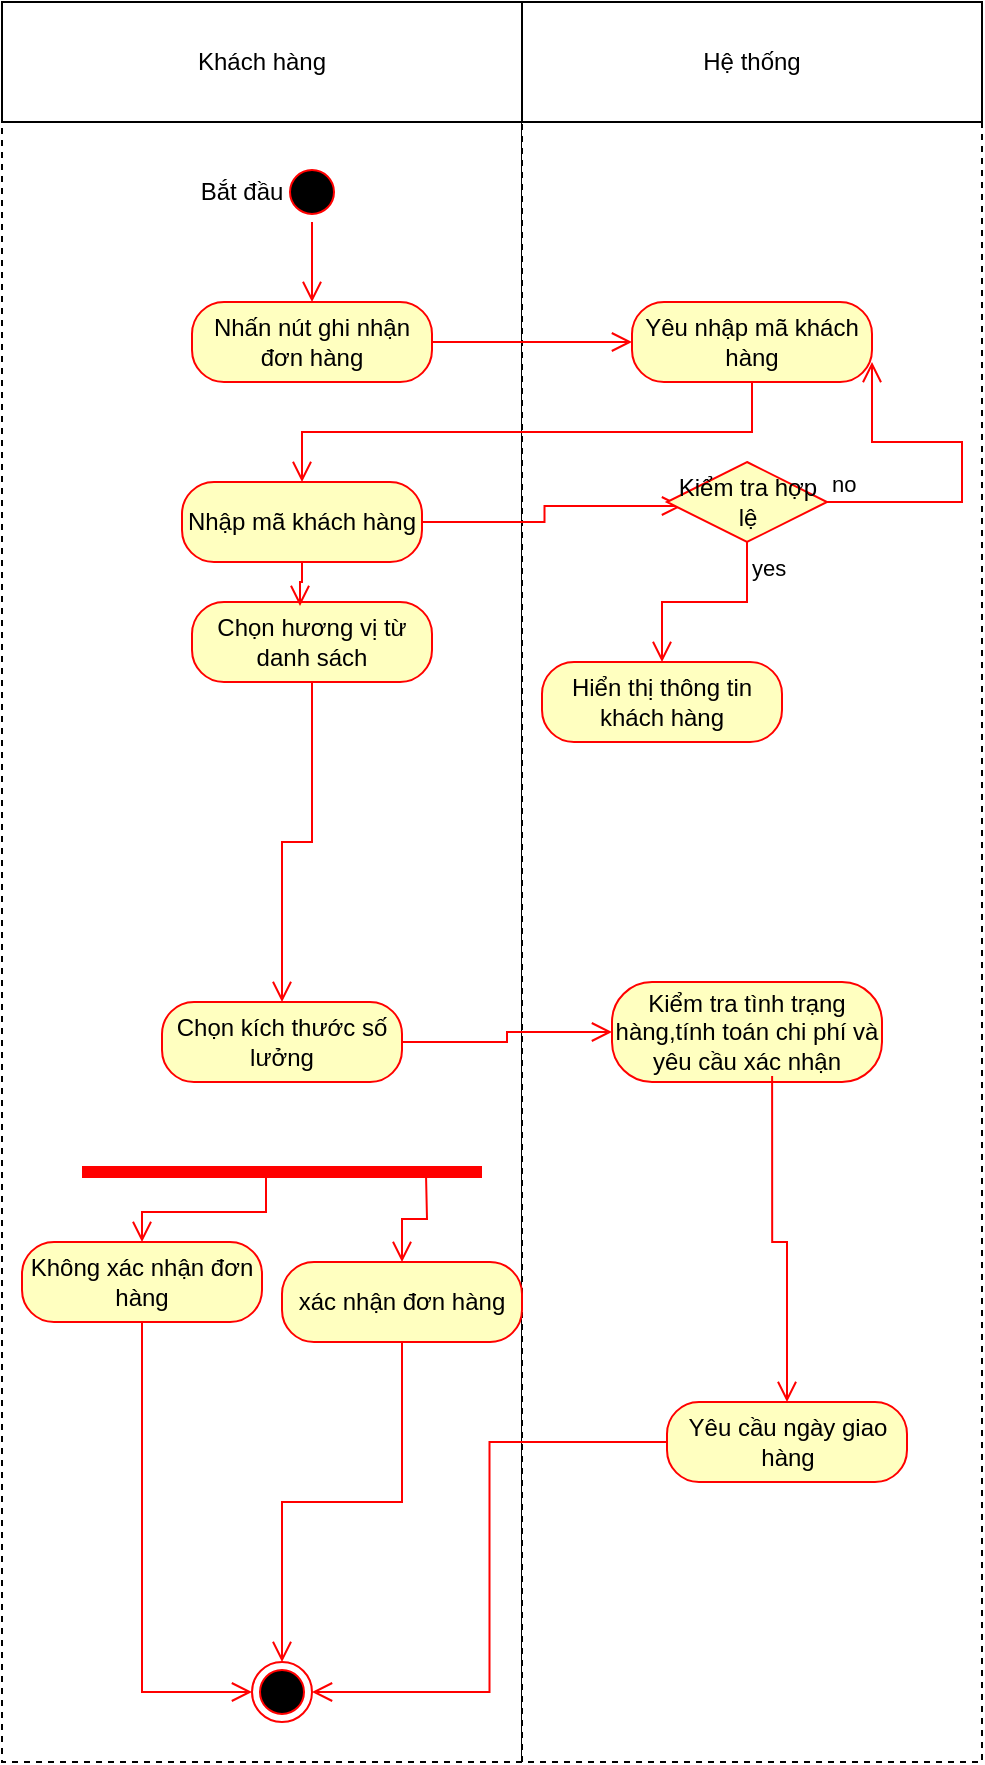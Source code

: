 <mxfile version="26.1.0">
  <diagram name="Page-1" id="uWLB2E14UyJ_3Qgu_-rW">
    <mxGraphModel dx="1434" dy="1872" grid="1" gridSize="10" guides="1" tooltips="1" connect="1" arrows="1" fold="1" page="1" pageScale="1" pageWidth="850" pageHeight="1100" math="0" shadow="0">
      <root>
        <mxCell id="0" />
        <mxCell id="1" parent="0" />
        <mxCell id="KQ-6GV_P0YDiarBW57qq-1" value="" style="rounded=0;whiteSpace=wrap;html=1;dashed=1;" vertex="1" parent="1">
          <mxGeometry y="40" width="260" height="820" as="geometry" />
        </mxCell>
        <mxCell id="KQ-6GV_P0YDiarBW57qq-2" value="" style="rounded=0;whiteSpace=wrap;html=1;dashed=1;" vertex="1" parent="1">
          <mxGeometry x="260" width="230" height="860" as="geometry" />
        </mxCell>
        <mxCell id="KQ-6GV_P0YDiarBW57qq-3" value="Khách hàng" style="rounded=0;whiteSpace=wrap;html=1;" vertex="1" parent="1">
          <mxGeometry y="-20" width="260" height="60" as="geometry" />
        </mxCell>
        <mxCell id="KQ-6GV_P0YDiarBW57qq-4" value="Hệ thống" style="rounded=0;whiteSpace=wrap;html=1;" vertex="1" parent="1">
          <mxGeometry x="260" y="-20" width="230" height="60" as="geometry" />
        </mxCell>
        <mxCell id="KQ-6GV_P0YDiarBW57qq-5" value="" style="ellipse;html=1;shape=startState;fillColor=#000000;strokeColor=#ff0000;" vertex="1" parent="1">
          <mxGeometry x="140" y="60" width="30" height="30" as="geometry" />
        </mxCell>
        <mxCell id="KQ-6GV_P0YDiarBW57qq-6" value="" style="edgeStyle=orthogonalEdgeStyle;html=1;verticalAlign=bottom;endArrow=open;endSize=8;strokeColor=#ff0000;rounded=0;entryX=0.5;entryY=0;entryDx=0;entryDy=0;" edge="1" source="KQ-6GV_P0YDiarBW57qq-5" parent="1" target="KQ-6GV_P0YDiarBW57qq-8">
          <mxGeometry relative="1" as="geometry">
            <mxPoint x="155" y="150" as="targetPoint" />
          </mxGeometry>
        </mxCell>
        <mxCell id="KQ-6GV_P0YDiarBW57qq-7" value="Bắt đầu" style="text;html=1;align=center;verticalAlign=middle;whiteSpace=wrap;rounded=0;" vertex="1" parent="1">
          <mxGeometry x="90" y="60" width="60" height="30" as="geometry" />
        </mxCell>
        <mxCell id="KQ-6GV_P0YDiarBW57qq-8" value="Nhấn nút ghi nhận đơn hàng" style="rounded=1;whiteSpace=wrap;html=1;arcSize=40;fontColor=#000000;fillColor=#ffffc0;strokeColor=#ff0000;" vertex="1" parent="1">
          <mxGeometry x="95" y="130" width="120" height="40" as="geometry" />
        </mxCell>
        <mxCell id="KQ-6GV_P0YDiarBW57qq-12" value="Nhập mã khách hàng" style="rounded=1;whiteSpace=wrap;html=1;arcSize=40;fontColor=#000000;fillColor=#ffffc0;strokeColor=#ff0000;" vertex="1" parent="1">
          <mxGeometry x="90" y="220" width="120" height="40" as="geometry" />
        </mxCell>
        <mxCell id="KQ-6GV_P0YDiarBW57qq-18" value="" style="edgeStyle=orthogonalEdgeStyle;html=1;verticalAlign=bottom;endArrow=open;endSize=8;strokeColor=#ff0000;rounded=0;entryX=0.5;entryY=0;entryDx=0;entryDy=0;exitX=0.5;exitY=1;exitDx=0;exitDy=0;" edge="1" parent="1" target="KQ-6GV_P0YDiarBW57qq-19" source="KQ-6GV_P0YDiarBW57qq-37">
          <mxGeometry relative="1" as="geometry">
            <mxPoint x="150" y="400" as="targetPoint" />
            <Array as="points" />
            <mxPoint x="150" y="530" as="sourcePoint" />
          </mxGeometry>
        </mxCell>
        <mxCell id="KQ-6GV_P0YDiarBW57qq-19" value="Chọn kích thước số lưởng" style="rounded=1;whiteSpace=wrap;html=1;arcSize=40;fontColor=#000000;fillColor=#ffffc0;strokeColor=#ff0000;" vertex="1" parent="1">
          <mxGeometry x="80" y="480" width="120" height="40" as="geometry" />
        </mxCell>
        <mxCell id="KQ-6GV_P0YDiarBW57qq-20" value="Yêu nhập mã khách hàng" style="rounded=1;whiteSpace=wrap;html=1;arcSize=40;fontColor=#000000;fillColor=#ffffc0;strokeColor=#ff0000;" vertex="1" parent="1">
          <mxGeometry x="315" y="130" width="120" height="40" as="geometry" />
        </mxCell>
        <mxCell id="KQ-6GV_P0YDiarBW57qq-22" value="" style="edgeStyle=orthogonalEdgeStyle;html=1;verticalAlign=bottom;endArrow=open;endSize=8;strokeColor=#ff0000;rounded=0;entryX=0;entryY=0.5;entryDx=0;entryDy=0;exitX=1;exitY=0.5;exitDx=0;exitDy=0;" edge="1" parent="1" source="KQ-6GV_P0YDiarBW57qq-8" target="KQ-6GV_P0YDiarBW57qq-20">
          <mxGeometry relative="1" as="geometry">
            <mxPoint x="160" y="440" as="targetPoint" />
            <Array as="points" />
            <mxPoint x="160" y="320" as="sourcePoint" />
          </mxGeometry>
        </mxCell>
        <mxCell id="KQ-6GV_P0YDiarBW57qq-23" value="Hiển thị thông tin khách hàng" style="rounded=1;whiteSpace=wrap;html=1;arcSize=40;fontColor=#000000;fillColor=#ffffc0;strokeColor=#ff0000;" vertex="1" parent="1">
          <mxGeometry x="270" y="310" width="120" height="40" as="geometry" />
        </mxCell>
        <mxCell id="KQ-6GV_P0YDiarBW57qq-25" value="" style="edgeStyle=orthogonalEdgeStyle;html=1;verticalAlign=bottom;endArrow=open;endSize=8;strokeColor=#ff0000;rounded=0;exitX=0.5;exitY=1;exitDx=0;exitDy=0;entryX=0.5;entryY=0;entryDx=0;entryDy=0;" edge="1" parent="1" source="KQ-6GV_P0YDiarBW57qq-20" target="KQ-6GV_P0YDiarBW57qq-12">
          <mxGeometry relative="1" as="geometry">
            <mxPoint x="375" y="210" as="targetPoint" />
            <Array as="points" />
            <mxPoint x="160" y="320" as="sourcePoint" />
          </mxGeometry>
        </mxCell>
        <mxCell id="KQ-6GV_P0YDiarBW57qq-26" value="" style="edgeStyle=orthogonalEdgeStyle;html=1;verticalAlign=bottom;endArrow=open;endSize=8;strokeColor=#ff0000;rounded=0;exitX=1;exitY=0.5;exitDx=0;exitDy=0;entryX=0.094;entryY=0.55;entryDx=0;entryDy=0;entryPerimeter=0;" edge="1" parent="1" source="KQ-6GV_P0YDiarBW57qq-12" target="KQ-6GV_P0YDiarBW57qq-48">
          <mxGeometry relative="1" as="geometry">
            <mxPoint x="310" y="219.5" as="targetPoint" />
            <Array as="points" />
            <mxPoint x="210" y="219.5" as="sourcePoint" />
          </mxGeometry>
        </mxCell>
        <mxCell id="KQ-6GV_P0YDiarBW57qq-37" value="Chọn hương vị từ danh sách" style="rounded=1;whiteSpace=wrap;html=1;arcSize=40;fontColor=#000000;fillColor=#ffffc0;strokeColor=#ff0000;" vertex="1" parent="1">
          <mxGeometry x="95" y="280" width="120" height="40" as="geometry" />
        </mxCell>
        <mxCell id="KQ-6GV_P0YDiarBW57qq-40" value="" style="edgeStyle=orthogonalEdgeStyle;html=1;verticalAlign=bottom;endArrow=open;endSize=8;strokeColor=#ff0000;rounded=0;entryX=0.45;entryY=0.05;entryDx=0;entryDy=0;exitX=0.5;exitY=1;exitDx=0;exitDy=0;entryPerimeter=0;" edge="1" parent="1" source="KQ-6GV_P0YDiarBW57qq-12" target="KQ-6GV_P0YDiarBW57qq-37">
          <mxGeometry relative="1" as="geometry">
            <mxPoint x="165" y="140" as="targetPoint" />
            <mxPoint x="165" y="100" as="sourcePoint" />
          </mxGeometry>
        </mxCell>
        <mxCell id="KQ-6GV_P0YDiarBW57qq-41" value="" style="shape=line;html=1;strokeWidth=6;strokeColor=#ff0000;" vertex="1" parent="1">
          <mxGeometry x="40" y="560" width="200" height="10" as="geometry" />
        </mxCell>
        <mxCell id="KQ-6GV_P0YDiarBW57qq-42" value="" style="edgeStyle=orthogonalEdgeStyle;html=1;verticalAlign=bottom;endArrow=open;endSize=8;strokeColor=#ff0000;rounded=0;exitX=0.46;exitY=0.6;exitDx=0;exitDy=0;exitPerimeter=0;" edge="1" parent="1" source="KQ-6GV_P0YDiarBW57qq-41" target="KQ-6GV_P0YDiarBW57qq-43">
          <mxGeometry relative="1" as="geometry">
            <mxPoint x="325" y="230" as="targetPoint" />
            <Array as="points" />
            <mxPoint x="220" y="229.5" as="sourcePoint" />
          </mxGeometry>
        </mxCell>
        <mxCell id="KQ-6GV_P0YDiarBW57qq-43" value="Không xác nhận đơn hàng" style="rounded=1;whiteSpace=wrap;html=1;arcSize=40;fontColor=#000000;fillColor=#ffffc0;strokeColor=#ff0000;" vertex="1" parent="1">
          <mxGeometry x="10" y="600" width="120" height="40" as="geometry" />
        </mxCell>
        <mxCell id="KQ-6GV_P0YDiarBW57qq-44" value="" style="edgeStyle=orthogonalEdgeStyle;html=1;verticalAlign=bottom;endArrow=open;endSize=8;strokeColor=#ff0000;rounded=0;exitX=0.46;exitY=0.6;exitDx=0;exitDy=0;exitPerimeter=0;" edge="1" parent="1" target="KQ-6GV_P0YDiarBW57qq-45">
          <mxGeometry relative="1" as="geometry">
            <mxPoint x="405" y="230" as="targetPoint" />
            <Array as="points" />
            <mxPoint x="212" y="566" as="sourcePoint" />
          </mxGeometry>
        </mxCell>
        <mxCell id="KQ-6GV_P0YDiarBW57qq-45" value="xác nhận đơn hàng" style="rounded=1;whiteSpace=wrap;html=1;arcSize=40;fontColor=#000000;fillColor=#ffffc0;strokeColor=#ff0000;" vertex="1" parent="1">
          <mxGeometry x="140" y="610" width="120" height="40" as="geometry" />
        </mxCell>
        <mxCell id="KQ-6GV_P0YDiarBW57qq-46" value="" style="edgeStyle=orthogonalEdgeStyle;html=1;verticalAlign=bottom;endArrow=open;endSize=8;strokeColor=#ff0000;rounded=0;exitX=1;exitY=0.5;exitDx=0;exitDy=0;" edge="1" parent="1" source="KQ-6GV_P0YDiarBW57qq-19" target="KQ-6GV_P0YDiarBW57qq-47">
          <mxGeometry relative="1" as="geometry">
            <mxPoint x="410" y="500" as="targetPoint" />
            <Array as="points" />
            <mxPoint x="220" y="229.5" as="sourcePoint" />
          </mxGeometry>
        </mxCell>
        <mxCell id="KQ-6GV_P0YDiarBW57qq-47" value="Kiểm tra tình trạng hàng,tính toán chi phí và yêu cầu xác nhận" style="rounded=1;whiteSpace=wrap;html=1;arcSize=40;fontColor=#000000;fillColor=#ffffc0;strokeColor=#ff0000;" vertex="1" parent="1">
          <mxGeometry x="305" y="470" width="135" height="50" as="geometry" />
        </mxCell>
        <mxCell id="KQ-6GV_P0YDiarBW57qq-48" value="Kiểm tra hợp lệ" style="rhombus;whiteSpace=wrap;html=1;fontColor=#000000;fillColor=#ffffc0;strokeColor=#ff0000;" vertex="1" parent="1">
          <mxGeometry x="332.5" y="210" width="80" height="40" as="geometry" />
        </mxCell>
        <mxCell id="KQ-6GV_P0YDiarBW57qq-49" value="no" style="edgeStyle=orthogonalEdgeStyle;html=1;align=left;verticalAlign=bottom;endArrow=open;endSize=8;strokeColor=#ff0000;rounded=0;entryX=1;entryY=0.75;entryDx=0;entryDy=0;" edge="1" source="KQ-6GV_P0YDiarBW57qq-48" parent="1" target="KQ-6GV_P0YDiarBW57qq-20">
          <mxGeometry x="-1" relative="1" as="geometry">
            <mxPoint x="510" y="280" as="targetPoint" />
            <Array as="points">
              <mxPoint x="480" y="230" />
              <mxPoint x="480" y="200" />
              <mxPoint x="435" y="200" />
            </Array>
          </mxGeometry>
        </mxCell>
        <mxCell id="KQ-6GV_P0YDiarBW57qq-50" value="yes" style="edgeStyle=orthogonalEdgeStyle;html=1;align=left;verticalAlign=top;endArrow=open;endSize=8;strokeColor=#ff0000;rounded=0;entryX=0.5;entryY=0;entryDx=0;entryDy=0;" edge="1" source="KQ-6GV_P0YDiarBW57qq-48" parent="1" target="KQ-6GV_P0YDiarBW57qq-23">
          <mxGeometry x="-1" relative="1" as="geometry">
            <mxPoint x="370" y="360" as="targetPoint" />
          </mxGeometry>
        </mxCell>
        <mxCell id="KQ-6GV_P0YDiarBW57qq-51" value="" style="edgeStyle=orthogonalEdgeStyle;html=1;verticalAlign=bottom;endArrow=open;endSize=8;strokeColor=#ff0000;rounded=0;exitX=0.5;exitY=1;exitDx=0;exitDy=0;entryX=0.5;entryY=0;entryDx=0;entryDy=0;" edge="1" parent="1" source="KQ-6GV_P0YDiarBW57qq-45" target="KQ-6GV_P0YDiarBW57qq-52">
          <mxGeometry relative="1" as="geometry">
            <mxPoint x="210" y="620" as="targetPoint" />
            <Array as="points" />
            <mxPoint x="222" y="576" as="sourcePoint" />
          </mxGeometry>
        </mxCell>
        <mxCell id="KQ-6GV_P0YDiarBW57qq-52" value="K" style="ellipse;html=1;shape=endState;fillColor=#000000;strokeColor=#ff0000;" vertex="1" parent="1">
          <mxGeometry x="125" y="810" width="30" height="30" as="geometry" />
        </mxCell>
        <mxCell id="KQ-6GV_P0YDiarBW57qq-53" value="" style="edgeStyle=orthogonalEdgeStyle;html=1;verticalAlign=bottom;endArrow=open;endSize=8;strokeColor=#ff0000;rounded=0;exitX=0.5;exitY=1;exitDx=0;exitDy=0;entryX=0;entryY=0.5;entryDx=0;entryDy=0;" edge="1" parent="1" source="KQ-6GV_P0YDiarBW57qq-43" target="KQ-6GV_P0YDiarBW57qq-52">
          <mxGeometry relative="1" as="geometry">
            <mxPoint x="150" y="820" as="targetPoint" />
            <Array as="points" />
            <mxPoint x="210" y="660" as="sourcePoint" />
          </mxGeometry>
        </mxCell>
        <mxCell id="KQ-6GV_P0YDiarBW57qq-55" value="" style="edgeStyle=orthogonalEdgeStyle;html=1;verticalAlign=bottom;endArrow=open;endSize=8;strokeColor=#ff0000;rounded=0;exitX=0.593;exitY=0.94;exitDx=0;exitDy=0;exitPerimeter=0;" edge="1" parent="1" source="KQ-6GV_P0YDiarBW57qq-47" target="KQ-6GV_P0YDiarBW57qq-57">
          <mxGeometry relative="1" as="geometry">
            <mxPoint x="375" y="740" as="targetPoint" />
            <Array as="points" />
            <mxPoint x="165" y="330" as="sourcePoint" />
          </mxGeometry>
        </mxCell>
        <mxCell id="KQ-6GV_P0YDiarBW57qq-57" value="Yêu cầu ngày giao hàng" style="rounded=1;whiteSpace=wrap;html=1;arcSize=40;fontColor=#000000;fillColor=#ffffc0;strokeColor=#ff0000;" vertex="1" parent="1">
          <mxGeometry x="332.5" y="680" width="120" height="40" as="geometry" />
        </mxCell>
        <mxCell id="KQ-6GV_P0YDiarBW57qq-58" value="" style="edgeStyle=orthogonalEdgeStyle;html=1;verticalAlign=bottom;endArrow=open;endSize=8;strokeColor=#ff0000;rounded=0;entryX=1;entryY=0.5;entryDx=0;entryDy=0;" edge="1" source="KQ-6GV_P0YDiarBW57qq-57" parent="1" target="KQ-6GV_P0YDiarBW57qq-52">
          <mxGeometry relative="1" as="geometry">
            <mxPoint x="420" y="570" as="targetPoint" />
          </mxGeometry>
        </mxCell>
      </root>
    </mxGraphModel>
  </diagram>
</mxfile>
